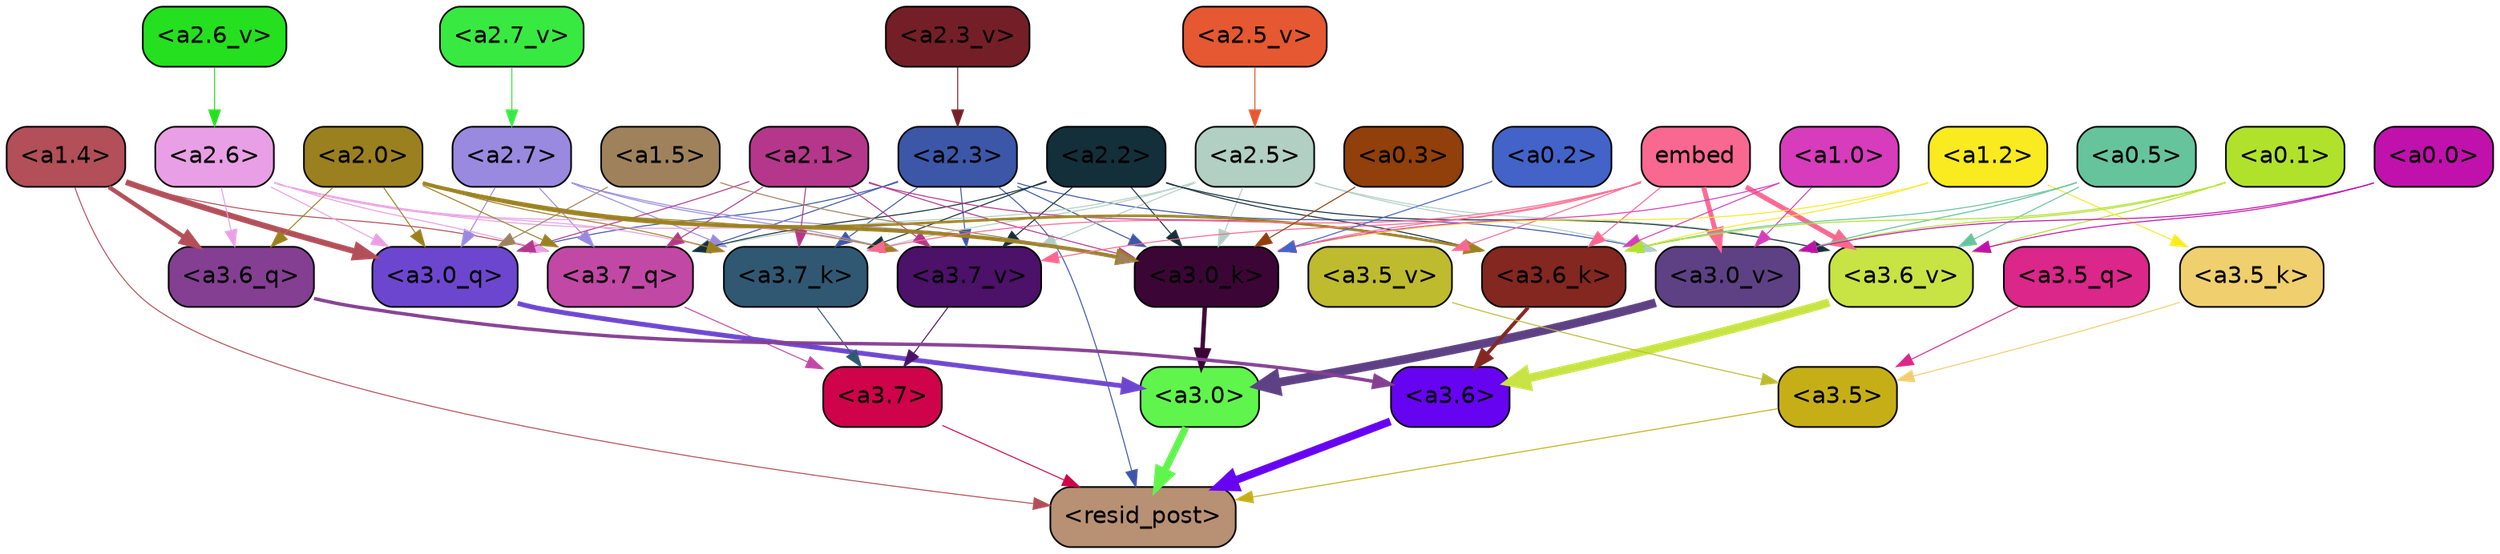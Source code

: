 strict digraph "" {
	graph [bgcolor=transparent,
		layout=dot,
		overlap=false,
		splines=true
	];
	"<a3.7>"	[color=black,
		fillcolor="#ce0349",
		fontname=Helvetica,
		shape=box,
		style="filled, rounded"];
	"<resid_post>"	[color=black,
		fillcolor="#b89073",
		fontname=Helvetica,
		shape=box,
		style="filled, rounded"];
	"<a3.7>" -> "<resid_post>"	[color="#ce0349",
		penwidth=0.6];
	"<a3.6>"	[color=black,
		fillcolor="#6603f0",
		fontname=Helvetica,
		shape=box,
		style="filled, rounded"];
	"<a3.6>" -> "<resid_post>"	[color="#6603f0",
		penwidth=4.6696330308914185];
	"<a3.5>"	[color=black,
		fillcolor="#c6af16",
		fontname=Helvetica,
		shape=box,
		style="filled, rounded"];
	"<a3.5>" -> "<resid_post>"	[color="#c6af16",
		penwidth=0.6];
	"<a3.0>"	[color=black,
		fillcolor="#60f54c",
		fontname=Helvetica,
		shape=box,
		style="filled, rounded"];
	"<a3.0>" -> "<resid_post>"	[color="#60f54c",
		penwidth=4.282557368278503];
	"<a2.3>"	[color=black,
		fillcolor="#3c57a8",
		fontname=Helvetica,
		shape=box,
		style="filled, rounded"];
	"<a2.3>" -> "<resid_post>"	[color="#3c57a8",
		penwidth=0.6];
	"<a3.7_q>"	[color=black,
		fillcolor="#c248a5",
		fontname=Helvetica,
		shape=box,
		style="filled, rounded"];
	"<a2.3>" -> "<a3.7_q>"	[color="#3c57a8",
		penwidth=0.6];
	"<a3.0_q>"	[color=black,
		fillcolor="#6d46cf",
		fontname=Helvetica,
		shape=box,
		style="filled, rounded"];
	"<a2.3>" -> "<a3.0_q>"	[color="#3c57a8",
		penwidth=0.6];
	"<a3.7_k>"	[color=black,
		fillcolor="#305872",
		fontname=Helvetica,
		shape=box,
		style="filled, rounded"];
	"<a2.3>" -> "<a3.7_k>"	[color="#3c57a8",
		penwidth=0.6];
	"<a3.0_k>"	[color=black,
		fillcolor="#3b0636",
		fontname=Helvetica,
		shape=box,
		style="filled, rounded"];
	"<a2.3>" -> "<a3.0_k>"	[color="#3c57a8",
		penwidth=0.6];
	"<a3.7_v>"	[color=black,
		fillcolor="#4c1169",
		fontname=Helvetica,
		shape=box,
		style="filled, rounded"];
	"<a2.3>" -> "<a3.7_v>"	[color="#3c57a8",
		penwidth=0.6];
	"<a3.0_v>"	[color=black,
		fillcolor="#5e4184",
		fontname=Helvetica,
		shape=box,
		style="filled, rounded"];
	"<a2.3>" -> "<a3.0_v>"	[color="#3c57a8",
		penwidth=0.6];
	"<a1.4>"	[color=black,
		fillcolor="#b24f58",
		fontname=Helvetica,
		shape=box,
		style="filled, rounded"];
	"<a1.4>" -> "<resid_post>"	[color="#b24f58",
		penwidth=0.6];
	"<a1.4>" -> "<a3.7_q>"	[color="#b24f58",
		penwidth=0.6];
	"<a3.6_q>"	[color=black,
		fillcolor="#843f92",
		fontname=Helvetica,
		shape=box,
		style="filled, rounded"];
	"<a1.4>" -> "<a3.6_q>"	[color="#b24f58",
		penwidth=2.6073555648326874];
	"<a1.4>" -> "<a3.0_q>"	[color="#b24f58",
		penwidth=3.4971605762839317];
	"<a3.7_q>" -> "<a3.7>"	[color="#c248a5",
		penwidth=0.6];
	"<a3.6_q>" -> "<a3.6>"	[color="#843f92",
		penwidth=2.03758105635643];
	"<a3.5_q>"	[color=black,
		fillcolor="#db268a",
		fontname=Helvetica,
		shape=box,
		style="filled, rounded"];
	"<a3.5_q>" -> "<a3.5>"	[color="#db268a",
		penwidth=0.6];
	"<a3.0_q>" -> "<a3.0>"	[color="#6d46cf",
		penwidth=2.8638100624084473];
	"<a3.7_k>" -> "<a3.7>"	[color="#305872",
		penwidth=0.6];
	"<a3.6_k>"	[color=black,
		fillcolor="#832720",
		fontname=Helvetica,
		shape=box,
		style="filled, rounded"];
	"<a3.6_k>" -> "<a3.6>"	[color="#832720",
		penwidth=2.174198240041733];
	"<a3.5_k>"	[color=black,
		fillcolor="#f0cf6f",
		fontname=Helvetica,
		shape=box,
		style="filled, rounded"];
	"<a3.5_k>" -> "<a3.5>"	[color="#f0cf6f",
		penwidth=0.6];
	"<a3.0_k>" -> "<a3.0>"	[color="#3b0636",
		penwidth=2.6274144649505615];
	"<a3.7_v>" -> "<a3.7>"	[color="#4c1169",
		penwidth=0.6];
	"<a3.6_v>"	[color=black,
		fillcolor="#c8e344",
		fontname=Helvetica,
		shape=box,
		style="filled, rounded"];
	"<a3.6_v>" -> "<a3.6>"	[color="#c8e344",
		penwidth=5.002329230308533];
	"<a3.5_v>"	[color=black,
		fillcolor="#bebb2f",
		fontname=Helvetica,
		shape=box,
		style="filled, rounded"];
	"<a3.5_v>" -> "<a3.5>"	[color="#bebb2f",
		penwidth=0.6];
	"<a3.0_v>" -> "<a3.0>"	[color="#5e4184",
		penwidth=5.188832879066467];
	"<a2.7>"	[color=black,
		fillcolor="#998ae0",
		fontname=Helvetica,
		shape=box,
		style="filled, rounded"];
	"<a2.7>" -> "<a3.7_q>"	[color="#998ae0",
		penwidth=0.6];
	"<a2.7>" -> "<a3.0_q>"	[color="#998ae0",
		penwidth=0.6];
	"<a2.7>" -> "<a3.7_k>"	[color="#998ae0",
		penwidth=0.6];
	"<a2.7>" -> "<a3.0_k>"	[color="#998ae0",
		penwidth=0.6];
	"<a2.7>" -> "<a3.7_v>"	[color="#998ae0",
		penwidth=0.6];
	"<a2.6>"	[color=black,
		fillcolor="#e99fe5",
		fontname=Helvetica,
		shape=box,
		style="filled, rounded"];
	"<a2.6>" -> "<a3.7_q>"	[color="#e99fe5",
		penwidth=0.6];
	"<a2.6>" -> "<a3.6_q>"	[color="#e99fe5",
		penwidth=0.6];
	"<a2.6>" -> "<a3.0_q>"	[color="#e99fe5",
		penwidth=0.6];
	"<a2.6>" -> "<a3.7_k>"	[color="#e99fe5",
		penwidth=0.6];
	"<a2.6>" -> "<a3.0_k>"	[color="#e99fe5",
		penwidth=0.6];
	"<a2.6>" -> "<a3.7_v>"	[color="#e99fe5",
		penwidth=0.6];
	"<a2.5>"	[color=black,
		fillcolor="#b1cfc3",
		fontname=Helvetica,
		shape=box,
		style="filled, rounded"];
	"<a2.5>" -> "<a3.7_q>"	[color="#b1cfc3",
		penwidth=0.6];
	"<a2.5>" -> "<a3.7_k>"	[color="#b1cfc3",
		penwidth=0.6];
	"<a2.5>" -> "<a3.0_k>"	[color="#b1cfc3",
		penwidth=0.6];
	"<a2.5>" -> "<a3.7_v>"	[color="#b1cfc3",
		penwidth=0.6];
	"<a2.5>" -> "<a3.6_v>"	[color="#b1cfc3",
		penwidth=0.6];
	"<a2.5>" -> "<a3.0_v>"	[color="#b1cfc3",
		penwidth=0.6];
	"<a2.2>"	[color=black,
		fillcolor="#132f3a",
		fontname=Helvetica,
		shape=box,
		style="filled, rounded"];
	"<a2.2>" -> "<a3.7_q>"	[color="#132f3a",
		penwidth=0.6];
	"<a2.2>" -> "<a3.7_k>"	[color="#132f3a",
		penwidth=0.6];
	"<a2.2>" -> "<a3.6_k>"	[color="#132f3a",
		penwidth=0.6];
	"<a2.2>" -> "<a3.0_k>"	[color="#132f3a",
		penwidth=0.6];
	"<a2.2>" -> "<a3.7_v>"	[color="#132f3a",
		penwidth=0.6];
	"<a2.2>" -> "<a3.6_v>"	[color="#132f3a",
		penwidth=0.6];
	"<a2.1>"	[color=black,
		fillcolor="#b5378b",
		fontname=Helvetica,
		shape=box,
		style="filled, rounded"];
	"<a2.1>" -> "<a3.7_q>"	[color="#b5378b",
		penwidth=0.6];
	"<a2.1>" -> "<a3.0_q>"	[color="#b5378b",
		penwidth=0.6];
	"<a2.1>" -> "<a3.7_k>"	[color="#b5378b",
		penwidth=0.6];
	"<a2.1>" -> "<a3.6_k>"	[color="#b5378b",
		penwidth=0.6];
	"<a2.1>" -> "<a3.0_k>"	[color="#b5378b",
		penwidth=0.6];
	"<a2.1>" -> "<a3.7_v>"	[color="#b5378b",
		penwidth=0.6];
	"<a2.0>"	[color=black,
		fillcolor="#9b801f",
		fontname=Helvetica,
		shape=box,
		style="filled, rounded"];
	"<a2.0>" -> "<a3.7_q>"	[color="#9b801f",
		penwidth=0.6];
	"<a2.0>" -> "<a3.6_q>"	[color="#9b801f",
		penwidth=0.6];
	"<a2.0>" -> "<a3.0_q>"	[color="#9b801f",
		penwidth=0.6];
	"<a2.0>" -> "<a3.7_k>"	[color="#9b801f",
		penwidth=0.6];
	"<a2.0>" -> "<a3.6_k>"	[color="#9b801f",
		penwidth=1.5568191409111023];
	"<a2.0>" -> "<a3.0_k>"	[color="#9b801f",
		penwidth=2.270527422428131];
	"<a2.0>" -> "<a3.7_v>"	[color="#9b801f",
		penwidth=0.6];
	"<a1.5>"	[color=black,
		fillcolor="#9f825c",
		fontname=Helvetica,
		shape=box,
		style="filled, rounded"];
	"<a1.5>" -> "<a3.0_q>"	[color="#9f825c",
		penwidth=0.6];
	"<a1.5>" -> "<a3.0_k>"	[color="#9f825c",
		penwidth=0.6];
	embed	[color=black,
		fillcolor="#f96890",
		fontname=Helvetica,
		shape=box,
		style="filled, rounded"];
	embed -> "<a3.7_k>"	[color="#f96890",
		penwidth=0.6];
	embed -> "<a3.6_k>"	[color="#f96890",
		penwidth=0.6];
	embed -> "<a3.0_k>"	[color="#f96890",
		penwidth=0.6];
	embed -> "<a3.7_v>"	[color="#f96890",
		penwidth=0.6];
	embed -> "<a3.6_v>"	[color="#f96890",
		penwidth=2.9588699340820312];
	embed -> "<a3.5_v>"	[color="#f96890",
		penwidth=0.6];
	embed -> "<a3.0_v>"	[color="#f96890",
		penwidth=2.8686431646347046];
	"<a1.2>"	[color=black,
		fillcolor="#faea20",
		fontname=Helvetica,
		shape=box,
		style="filled, rounded"];
	"<a1.2>" -> "<a3.6_k>"	[color="#faea20",
		penwidth=0.6];
	"<a1.2>" -> "<a3.5_k>"	[color="#faea20",
		penwidth=0.6];
	"<a1.2>" -> "<a3.0_k>"	[color="#faea20",
		penwidth=0.6];
	"<a1.0>"	[color=black,
		fillcolor="#d73cbc",
		fontname=Helvetica,
		shape=box,
		style="filled, rounded"];
	"<a1.0>" -> "<a3.6_k>"	[color="#d73cbc",
		penwidth=0.6];
	"<a1.0>" -> "<a3.0_k>"	[color="#d73cbc",
		penwidth=0.6];
	"<a1.0>" -> "<a3.0_v>"	[color="#d73cbc",
		penwidth=0.6];
	"<a0.5>"	[color=black,
		fillcolor="#66c49d",
		fontname=Helvetica,
		shape=box,
		style="filled, rounded"];
	"<a0.5>" -> "<a3.6_k>"	[color="#66c49d",
		penwidth=0.6];
	"<a0.5>" -> "<a3.6_v>"	[color="#66c49d",
		penwidth=0.6];
	"<a0.5>" -> "<a3.0_v>"	[color="#66c49d",
		penwidth=0.6421224474906921];
	"<a0.1>"	[color=black,
		fillcolor="#b0e22c",
		fontname=Helvetica,
		shape=box,
		style="filled, rounded"];
	"<a0.1>" -> "<a3.6_k>"	[color="#b0e22c",
		penwidth=0.6];
	"<a0.1>" -> "<a3.6_v>"	[color="#b0e22c",
		penwidth=0.6];
	"<a0.1>" -> "<a3.0_v>"	[color="#b0e22c",
		penwidth=0.6];
	"<a0.3>"	[color=black,
		fillcolor="#913f0b",
		fontname=Helvetica,
		shape=box,
		style="filled, rounded"];
	"<a0.3>" -> "<a3.0_k>"	[color="#913f0b",
		penwidth=0.6];
	"<a0.2>"	[color=black,
		fillcolor="#4363c8",
		fontname=Helvetica,
		shape=box,
		style="filled, rounded"];
	"<a0.2>" -> "<a3.0_k>"	[color="#4363c8",
		penwidth=0.6];
	"<a0.0>"	[color=black,
		fillcolor="#c011ad",
		fontname=Helvetica,
		shape=box,
		style="filled, rounded"];
	"<a0.0>" -> "<a3.6_v>"	[color="#c011ad",
		penwidth=0.6];
	"<a0.0>" -> "<a3.0_v>"	[color="#c011ad",
		penwidth=0.6];
	"<a2.7_v>"	[color=black,
		fillcolor="#38e941",
		fontname=Helvetica,
		shape=box,
		style="filled, rounded"];
	"<a2.7_v>" -> "<a2.7>"	[color="#38e941",
		penwidth=0.6];
	"<a2.6_v>"	[color=black,
		fillcolor="#24e01f",
		fontname=Helvetica,
		shape=box,
		style="filled, rounded"];
	"<a2.6_v>" -> "<a2.6>"	[color="#24e01f",
		penwidth=0.6];
	"<a2.5_v>"	[color=black,
		fillcolor="#e55831",
		fontname=Helvetica,
		shape=box,
		style="filled, rounded"];
	"<a2.5_v>" -> "<a2.5>"	[color="#e55831",
		penwidth=0.6];
	"<a2.3_v>"	[color=black,
		fillcolor="#741f27",
		fontname=Helvetica,
		shape=box,
		style="filled, rounded"];
	"<a2.3_v>" -> "<a2.3>"	[color="#741f27",
		penwidth=0.6];
}
